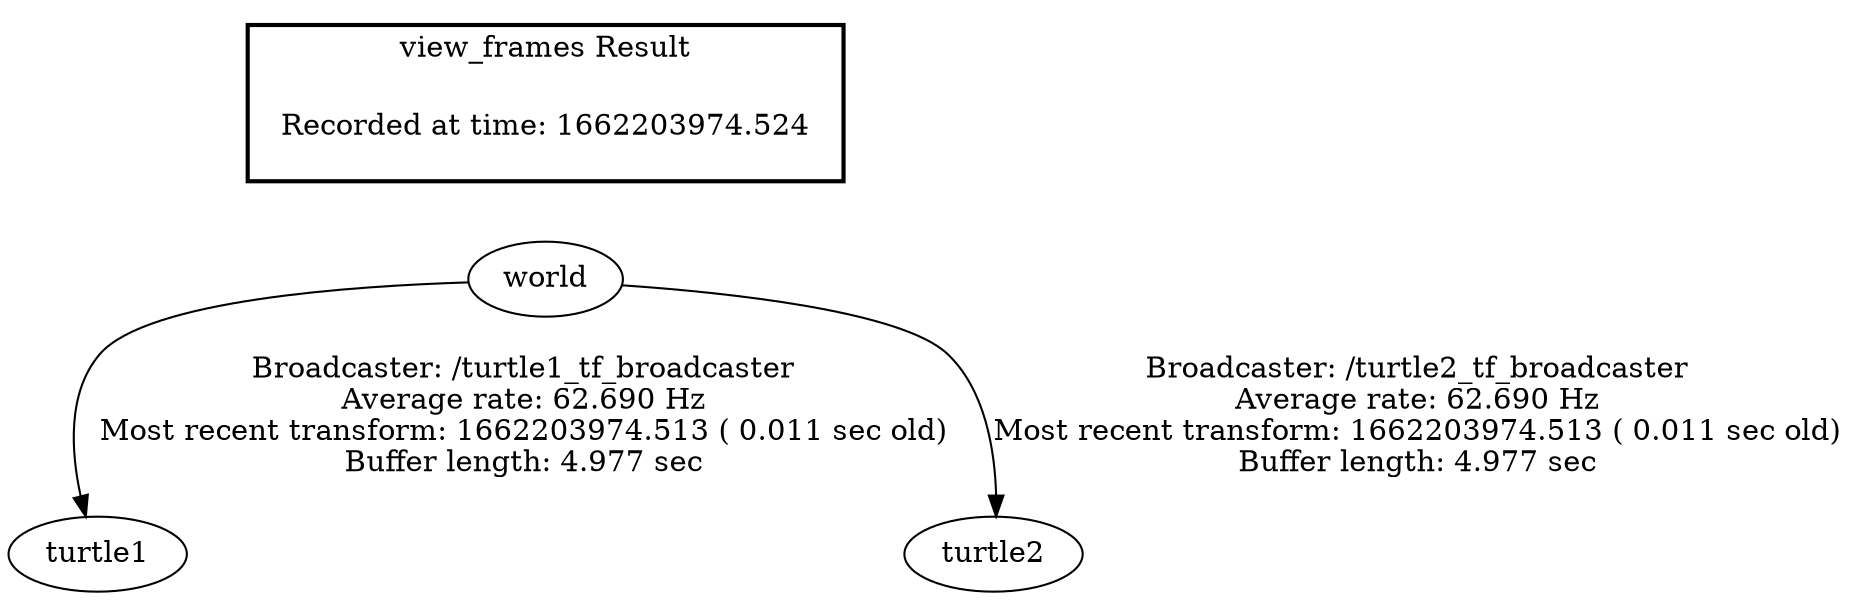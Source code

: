 digraph G {
"world" -> "turtle1"[label="Broadcaster: /turtle1_tf_broadcaster\nAverage rate: 62.690 Hz\nMost recent transform: 1662203974.513 ( 0.011 sec old)\nBuffer length: 4.977 sec\n"];
"world" -> "turtle2"[label="Broadcaster: /turtle2_tf_broadcaster\nAverage rate: 62.690 Hz\nMost recent transform: 1662203974.513 ( 0.011 sec old)\nBuffer length: 4.977 sec\n"];
edge [style=invis];
 subgraph cluster_legend { style=bold; color=black; label ="view_frames Result";
"Recorded at time: 1662203974.524"[ shape=plaintext ] ;
 }->"world";
}